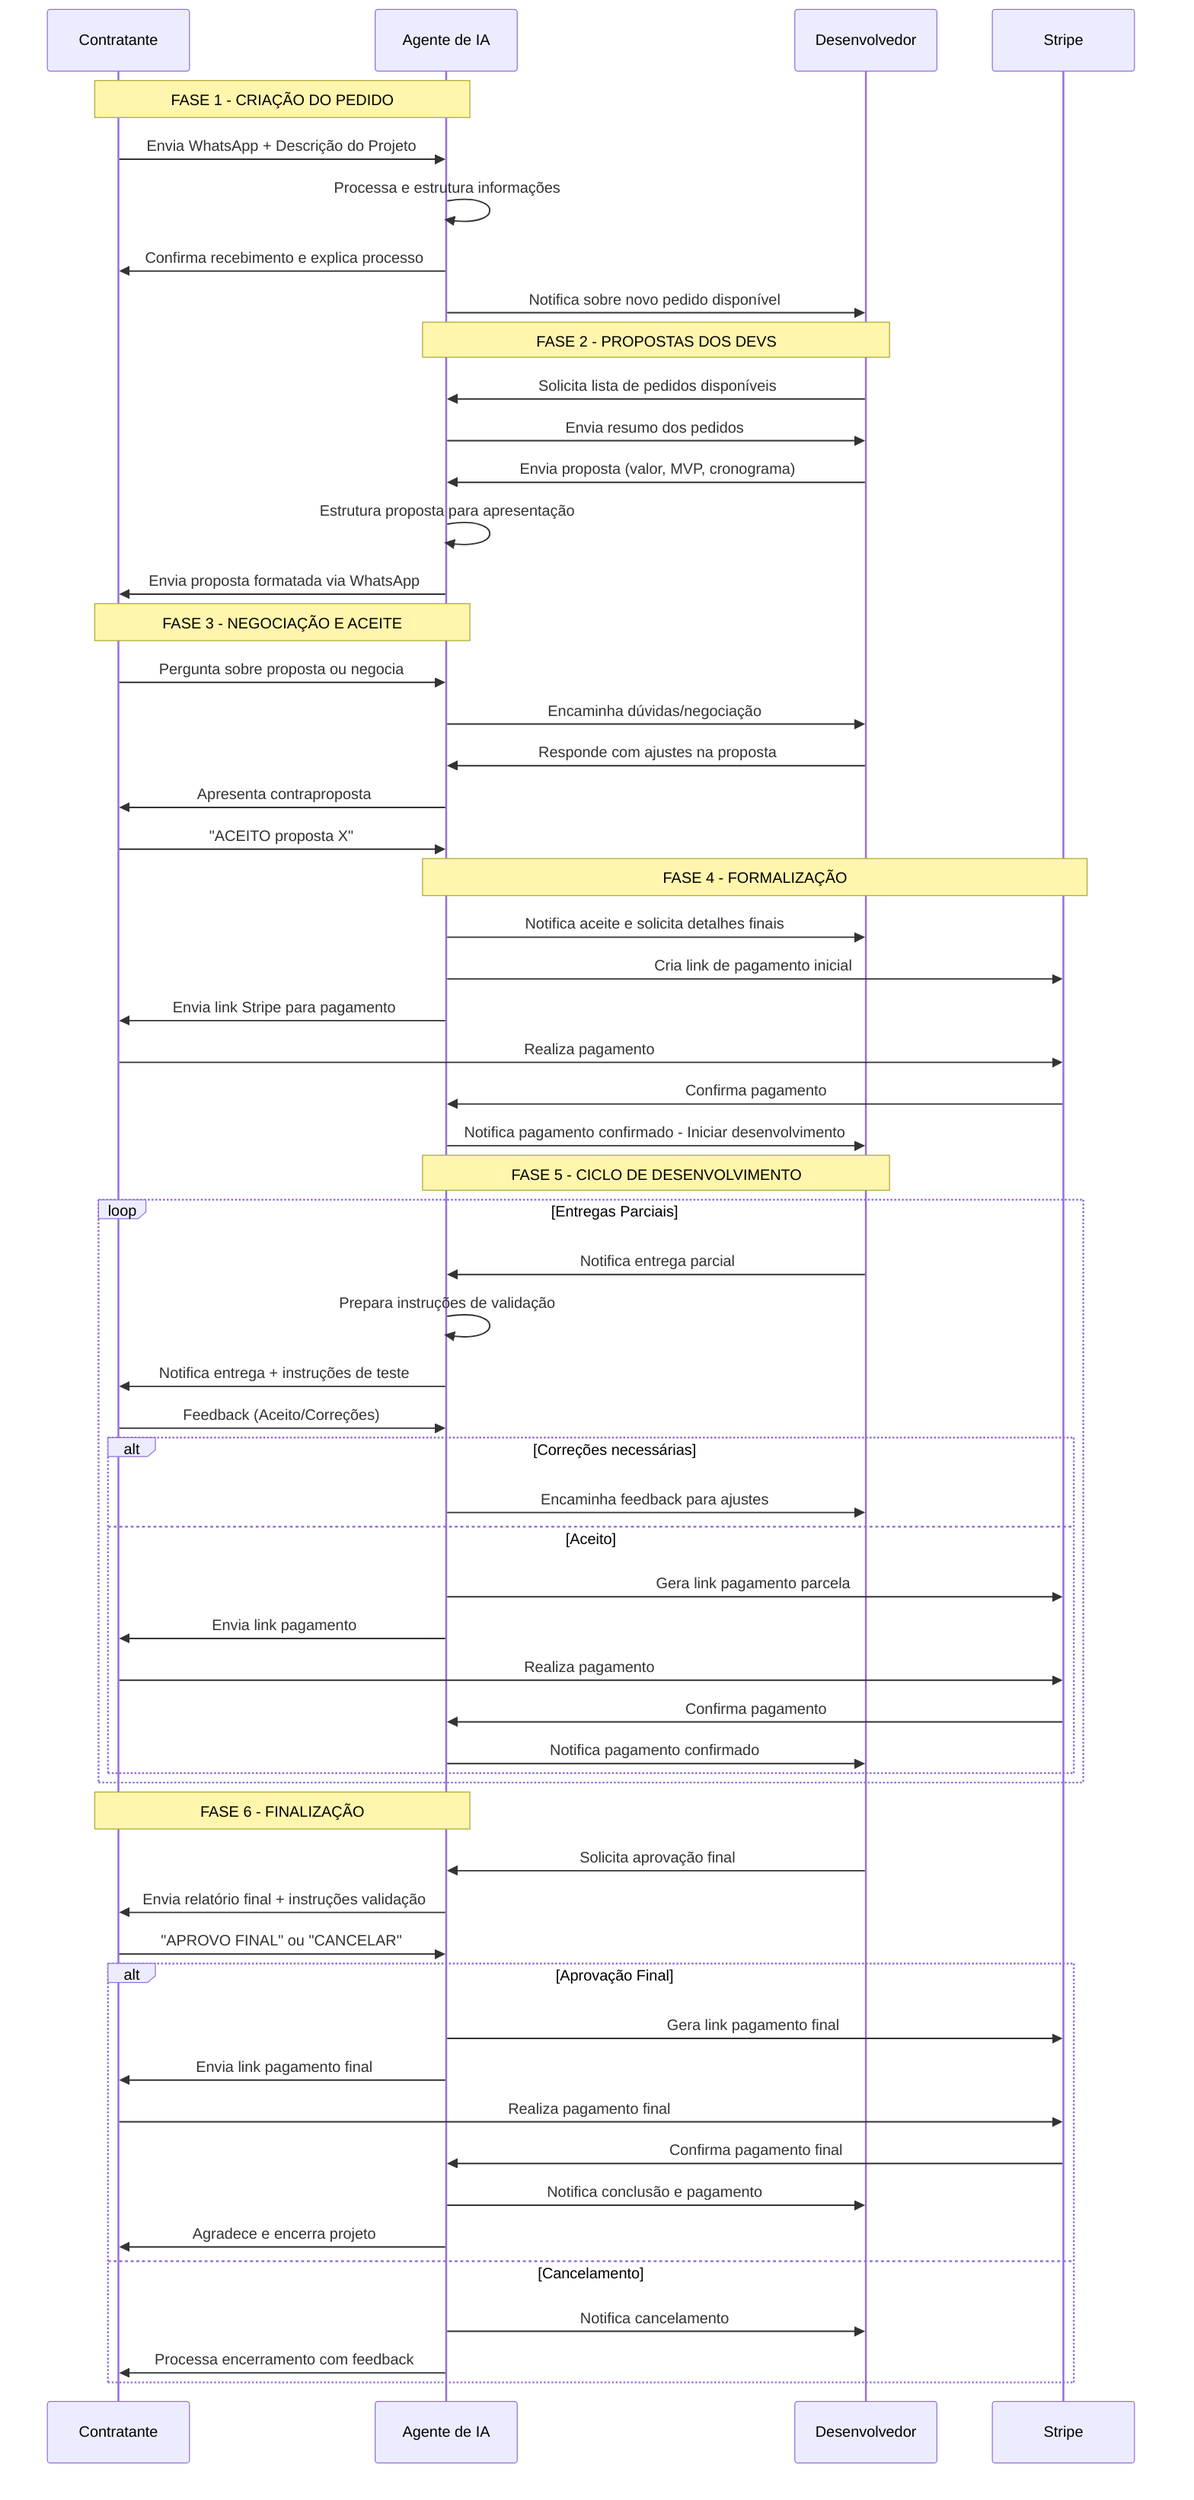sequenceDiagram
    participant C as Contratante
    participant AI as Agente de IA
    participant D as Desenvolvedor
    participant S as Stripe

    Note over C,AI: FASE 1 - CRIAÇÃO DO PEDIDO
    C->>AI: Envia WhatsApp + Descrição do Projeto
    AI->>AI: Processa e estrutura informações
    AI->>C: Confirma recebimento e explica processo
    AI->>D: Notifica sobre novo pedido disponível

    Note over AI,D: FASE 2 - PROPOSTAS DOS DEVS
    D->>AI: Solicita lista de pedidos disponíveis
    AI->>D: Envia resumo dos pedidos
    D->>AI: Envia proposta (valor, MVP, cronograma)
    AI->>AI: Estrutura proposta para apresentação
    AI->>C: Envia proposta formatada via WhatsApp

    Note over C,AI: FASE 3 - NEGOCIAÇÃO E ACEITE
    C->>AI: Pergunta sobre proposta ou negocia
    AI->>D: Encaminha dúvidas/negociação
    D->>AI: Responde com ajustes na proposta
    AI->>C: Apresenta contraproposta
    C->>AI: "ACEITO proposta X"

    Note over AI,S: FASE 4 - FORMALIZAÇÃO
    AI->>D: Notifica aceite e solicita detalhes finais
    AI->>S: Cria link de pagamento inicial
    AI->>C: Envia link Stripe para pagamento
    C->>S: Realiza pagamento
    S->>AI: Confirma pagamento
    AI->>D: Notifica pagamento confirmado - Iniciar desenvolvimento

    Note over D,AI: FASE 5 - CICLO DE DESENVOLVIMENTO
    loop Entregas Parciais
        D->>AI: Notifica entrega parcial
        AI->>AI: Prepara instruções de validação
        AI->>C: Notifica entrega + instruções de teste
        C->>AI: Feedback (Aceito/Correções)
        alt Correções necessárias
            AI->>D: Encaminha feedback para ajustes
        else Aceito
            AI->>S: Gera link pagamento parcela
            AI->>C: Envia link pagamento
            C->>S: Realiza pagamento
            S->>AI: Confirma pagamento
            AI->>D: Notifica pagamento confirmado
        end
    end

    Note over AI,C: FASE 6 - FINALIZAÇÃO
    D->>AI: Solicita aprovação final
    AI->>C: Envia relatório final + instruções validação
    C->>AI: "APROVO FINAL" ou "CANCELAR"
    alt Aprovação Final
        AI->>S: Gera link pagamento final
        AI->>C: Envia link pagamento final
        C->>S: Realiza pagamento final
        S->>AI: Confirma pagamento final
        AI->>D: Notifica conclusão e pagamento
        AI->>C: Agradece e encerra projeto
    else Cancelamento
        AI->>D: Notifica cancelamento
        AI->>C: Processa encerramento com feedback
    end